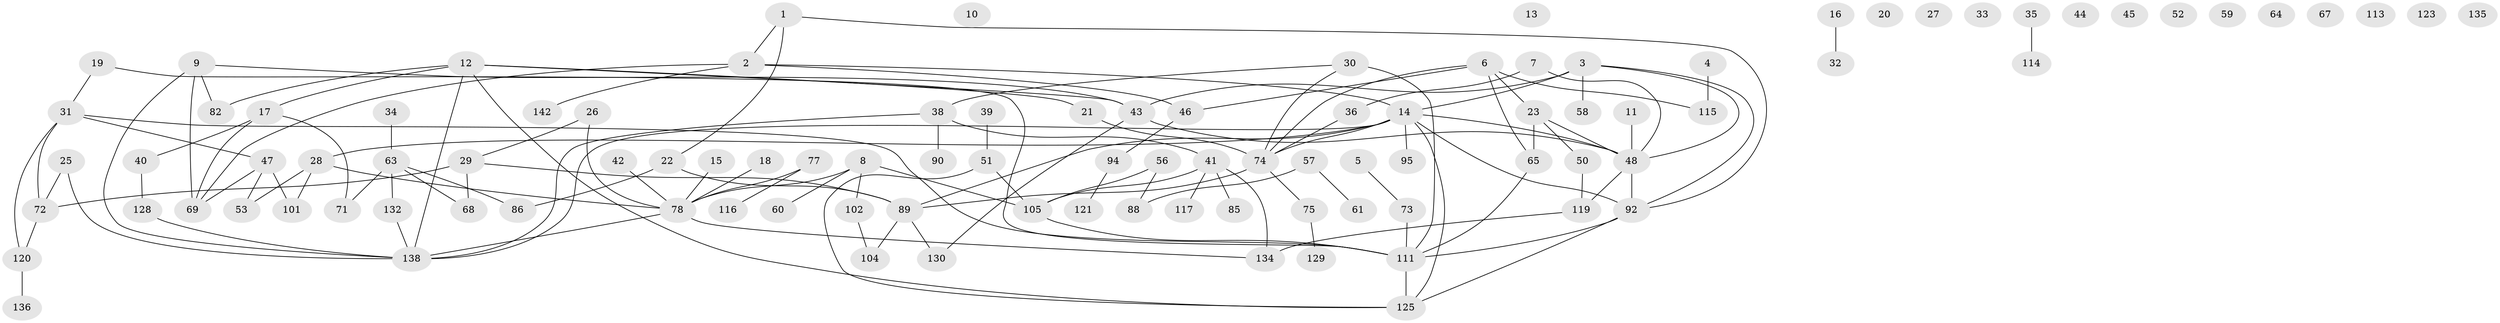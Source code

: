 // original degree distribution, {3: 0.1793103448275862, 6: 0.027586206896551724, 4: 0.08275862068965517, 1: 0.27586206896551724, 2: 0.2413793103448276, 5: 0.0896551724137931, 0: 0.08275862068965517, 8: 0.013793103448275862, 7: 0.006896551724137931}
// Generated by graph-tools (version 1.1) at 2025/41/03/06/25 10:41:21]
// undirected, 102 vertices, 129 edges
graph export_dot {
graph [start="1"]
  node [color=gray90,style=filled];
  1;
  2 [super="+62"];
  3 [super="+80"];
  4 [super="+118"];
  5 [super="+91"];
  6 [super="+139"];
  7;
  8 [super="+107"];
  9;
  10;
  11;
  12 [super="+83"];
  13;
  14 [super="+81"];
  15;
  16;
  17 [super="+84"];
  18;
  19;
  20;
  21 [super="+49"];
  22 [super="+137"];
  23 [super="+24"];
  25;
  26;
  27 [super="+55"];
  28 [super="+70"];
  29 [super="+124"];
  30 [super="+66"];
  31 [super="+37"];
  32;
  33;
  34;
  35;
  36;
  38 [super="+98"];
  39;
  40;
  41 [super="+100"];
  42;
  43;
  44;
  45;
  46 [super="+79"];
  47 [super="+106"];
  48 [super="+54"];
  50;
  51 [super="+97"];
  52;
  53 [super="+93"];
  56 [super="+109"];
  57;
  58;
  59;
  60;
  61;
  63 [super="+110"];
  64;
  65;
  67 [super="+76"];
  68;
  69 [super="+108"];
  71 [super="+99"];
  72;
  73 [super="+87"];
  74 [super="+133"];
  75 [super="+103"];
  77;
  78 [super="+131"];
  82;
  85;
  86;
  88 [super="+96"];
  89 [super="+126"];
  90;
  92 [super="+112"];
  94;
  95;
  101;
  102;
  104;
  105 [super="+141"];
  111 [super="+122"];
  113;
  114;
  115;
  116 [super="+143"];
  117;
  119 [super="+127"];
  120;
  121;
  123;
  125 [super="+140"];
  128 [super="+145"];
  129;
  130;
  132;
  134;
  135;
  136;
  138 [super="+144"];
  142;
  1 -- 2;
  1 -- 92;
  1 -- 22;
  2 -- 14;
  2 -- 46;
  2 -- 69;
  2 -- 142;
  3 -- 14;
  3 -- 48;
  3 -- 58 [weight=2];
  3 -- 43;
  3 -- 92;
  4 -- 115;
  5 -- 73;
  6 -- 23;
  6 -- 46;
  6 -- 74;
  6 -- 65;
  6 -- 115;
  7 -- 36;
  7 -- 48;
  8 -- 60;
  8 -- 102;
  8 -- 105;
  8 -- 78;
  9 -- 43;
  9 -- 69;
  9 -- 82;
  9 -- 138;
  11 -- 48;
  12 -- 43;
  12 -- 138;
  12 -- 17;
  12 -- 82;
  12 -- 125;
  12 -- 21;
  14 -- 28;
  14 -- 89;
  14 -- 95;
  14 -- 125;
  14 -- 138;
  14 -- 48;
  14 -- 92;
  14 -- 74;
  15 -- 78;
  16 -- 32;
  17 -- 40;
  17 -- 71;
  17 -- 69;
  18 -- 78;
  19 -- 31;
  19 -- 111;
  21 -- 74;
  22 -- 89;
  22 -- 86;
  23 -- 48;
  23 -- 65;
  23 -- 50;
  25 -- 72;
  25 -- 138;
  26 -- 29;
  26 -- 78;
  28 -- 78;
  28 -- 101;
  28 -- 53;
  29 -- 68;
  29 -- 72;
  29 -- 89;
  30 -- 38;
  30 -- 111 [weight=2];
  30 -- 74;
  31 -- 47;
  31 -- 72;
  31 -- 120;
  31 -- 111;
  34 -- 63;
  35 -- 114;
  36 -- 74;
  38 -- 138;
  38 -- 41;
  38 -- 90;
  39 -- 51;
  40 -- 128;
  41 -- 85;
  41 -- 105;
  41 -- 134;
  41 -- 117;
  42 -- 78;
  43 -- 130;
  43 -- 48;
  46 -- 94;
  47 -- 101;
  47 -- 53;
  47 -- 69;
  48 -- 92;
  48 -- 119;
  50 -- 119;
  51 -- 105;
  51 -- 125;
  56 -- 105;
  56 -- 88;
  57 -- 61;
  57 -- 88;
  63 -- 68;
  63 -- 71;
  63 -- 132;
  63 -- 86;
  65 -- 111;
  72 -- 120;
  73 -- 111;
  74 -- 89;
  74 -- 75;
  75 -- 129;
  77 -- 116;
  77 -- 78;
  78 -- 134;
  78 -- 138;
  89 -- 104;
  89 -- 130;
  92 -- 111;
  92 -- 125;
  94 -- 121;
  102 -- 104;
  105 -- 111;
  111 -- 125;
  119 -- 134;
  120 -- 136;
  128 -- 138;
  132 -- 138;
}

